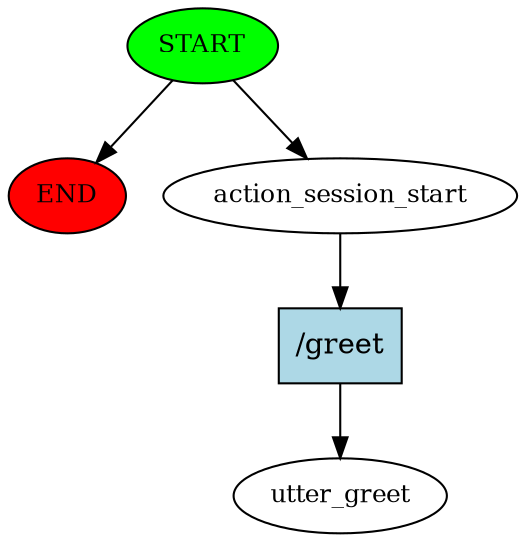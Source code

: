 digraph  {
0 [class="start active", fillcolor=green, fontsize=12, label=START, style=filled];
"-1" [class=end, fillcolor=red, fontsize=12, label=END, style=filled];
1 [class=active, fontsize=12, label=action_session_start];
2 [class="dashed active", fontsize=12, label=utter_greet];
3 [class="intent active", fillcolor=lightblue, label="/greet", shape=rect, style=filled];
0 -> "-1"  [class="", key=NONE, label=""];
0 -> 1  [class=active, key=NONE, label=""];
1 -> 3  [class=active, key=0];
3 -> 2  [class=active, key=0];
}
